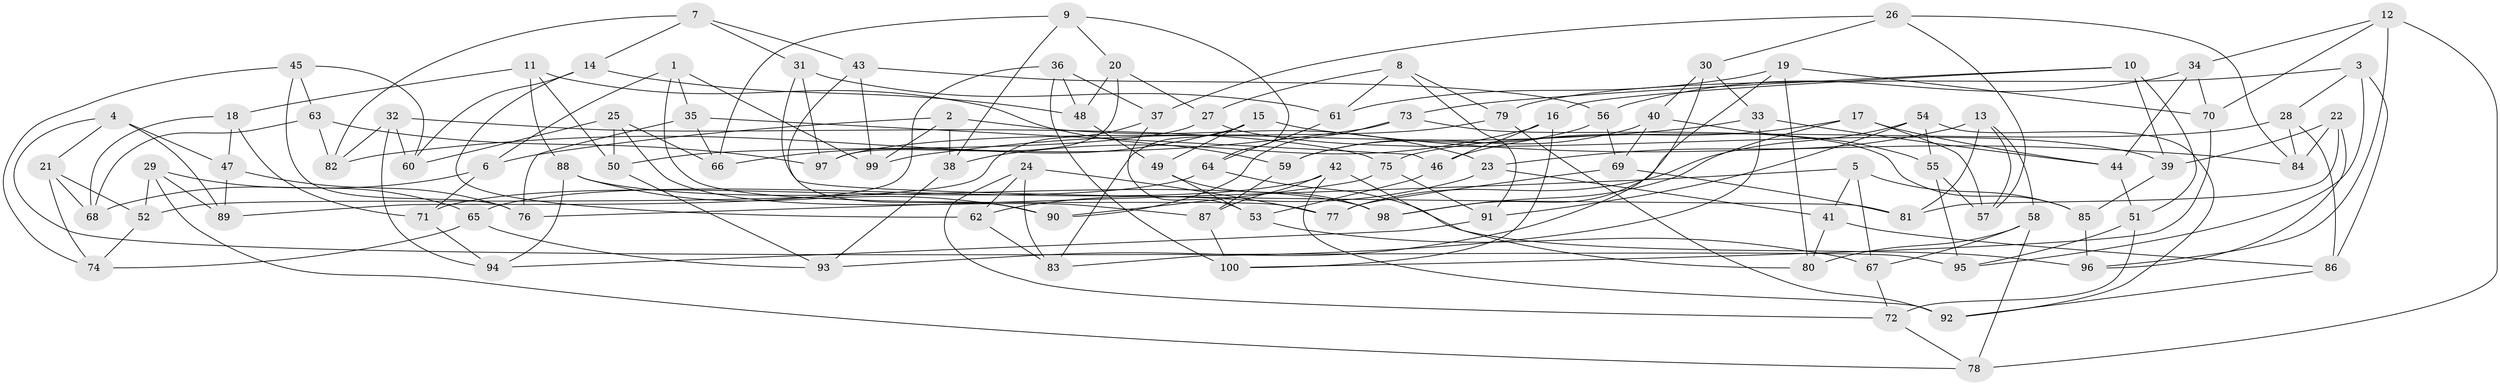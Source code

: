 // Generated by graph-tools (version 1.1) at 2025/02/03/09/25 03:02:54]
// undirected, 100 vertices, 200 edges
graph export_dot {
graph [start="1"]
  node [color=gray90,style=filled];
  1;
  2;
  3;
  4;
  5;
  6;
  7;
  8;
  9;
  10;
  11;
  12;
  13;
  14;
  15;
  16;
  17;
  18;
  19;
  20;
  21;
  22;
  23;
  24;
  25;
  26;
  27;
  28;
  29;
  30;
  31;
  32;
  33;
  34;
  35;
  36;
  37;
  38;
  39;
  40;
  41;
  42;
  43;
  44;
  45;
  46;
  47;
  48;
  49;
  50;
  51;
  52;
  53;
  54;
  55;
  56;
  57;
  58;
  59;
  60;
  61;
  62;
  63;
  64;
  65;
  66;
  67;
  68;
  69;
  70;
  71;
  72;
  73;
  74;
  75;
  76;
  77;
  78;
  79;
  80;
  81;
  82;
  83;
  84;
  85;
  86;
  87;
  88;
  89;
  90;
  91;
  92;
  93;
  94;
  95;
  96;
  97;
  98;
  99;
  100;
  1 -- 77;
  1 -- 99;
  1 -- 35;
  1 -- 6;
  2 -- 38;
  2 -- 23;
  2 -- 6;
  2 -- 99;
  3 -- 86;
  3 -- 95;
  3 -- 79;
  3 -- 28;
  4 -- 89;
  4 -- 47;
  4 -- 21;
  4 -- 95;
  5 -- 76;
  5 -- 85;
  5 -- 67;
  5 -- 41;
  6 -- 68;
  6 -- 71;
  7 -- 82;
  7 -- 14;
  7 -- 43;
  7 -- 31;
  8 -- 61;
  8 -- 79;
  8 -- 91;
  8 -- 27;
  9 -- 64;
  9 -- 38;
  9 -- 20;
  9 -- 66;
  10 -- 39;
  10 -- 73;
  10 -- 16;
  10 -- 51;
  11 -- 50;
  11 -- 88;
  11 -- 59;
  11 -- 18;
  12 -- 78;
  12 -- 70;
  12 -- 34;
  12 -- 96;
  13 -- 81;
  13 -- 23;
  13 -- 57;
  13 -- 58;
  14 -- 62;
  14 -- 48;
  14 -- 60;
  15 -- 66;
  15 -- 83;
  15 -- 49;
  15 -- 84;
  16 -- 46;
  16 -- 100;
  16 -- 38;
  17 -- 46;
  17 -- 44;
  17 -- 57;
  17 -- 98;
  18 -- 47;
  18 -- 68;
  18 -- 71;
  19 -- 70;
  19 -- 98;
  19 -- 80;
  19 -- 61;
  20 -- 97;
  20 -- 48;
  20 -- 27;
  21 -- 74;
  21 -- 68;
  21 -- 52;
  22 -- 96;
  22 -- 84;
  22 -- 39;
  22 -- 81;
  23 -- 62;
  23 -- 41;
  24 -- 62;
  24 -- 72;
  24 -- 83;
  24 -- 77;
  25 -- 66;
  25 -- 87;
  25 -- 60;
  25 -- 50;
  26 -- 37;
  26 -- 57;
  26 -- 30;
  26 -- 84;
  27 -- 39;
  27 -- 50;
  28 -- 75;
  28 -- 86;
  28 -- 84;
  29 -- 65;
  29 -- 52;
  29 -- 78;
  29 -- 89;
  30 -- 33;
  30 -- 40;
  30 -- 93;
  31 -- 61;
  31 -- 97;
  31 -- 81;
  32 -- 75;
  32 -- 60;
  32 -- 94;
  32 -- 82;
  33 -- 44;
  33 -- 99;
  33 -- 83;
  34 -- 44;
  34 -- 70;
  34 -- 56;
  35 -- 46;
  35 -- 66;
  35 -- 76;
  36 -- 48;
  36 -- 37;
  36 -- 89;
  36 -- 100;
  37 -- 52;
  37 -- 53;
  38 -- 93;
  39 -- 85;
  40 -- 55;
  40 -- 69;
  40 -- 59;
  41 -- 86;
  41 -- 80;
  42 -- 80;
  42 -- 87;
  42 -- 65;
  42 -- 92;
  43 -- 99;
  43 -- 90;
  43 -- 56;
  44 -- 51;
  45 -- 63;
  45 -- 74;
  45 -- 60;
  45 -- 76;
  46 -- 53;
  47 -- 89;
  47 -- 76;
  48 -- 49;
  49 -- 53;
  49 -- 98;
  50 -- 93;
  51 -- 95;
  51 -- 72;
  52 -- 74;
  53 -- 67;
  54 -- 92;
  54 -- 91;
  54 -- 55;
  54 -- 77;
  55 -- 95;
  55 -- 57;
  56 -- 59;
  56 -- 69;
  58 -- 80;
  58 -- 78;
  58 -- 67;
  59 -- 87;
  61 -- 64;
  62 -- 83;
  63 -- 68;
  63 -- 97;
  63 -- 82;
  64 -- 96;
  64 -- 71;
  65 -- 74;
  65 -- 93;
  67 -- 72;
  69 -- 81;
  69 -- 77;
  70 -- 100;
  71 -- 94;
  72 -- 78;
  73 -- 82;
  73 -- 85;
  73 -- 90;
  75 -- 91;
  75 -- 90;
  79 -- 97;
  79 -- 92;
  85 -- 96;
  86 -- 92;
  87 -- 100;
  88 -- 94;
  88 -- 90;
  88 -- 98;
  91 -- 94;
}
